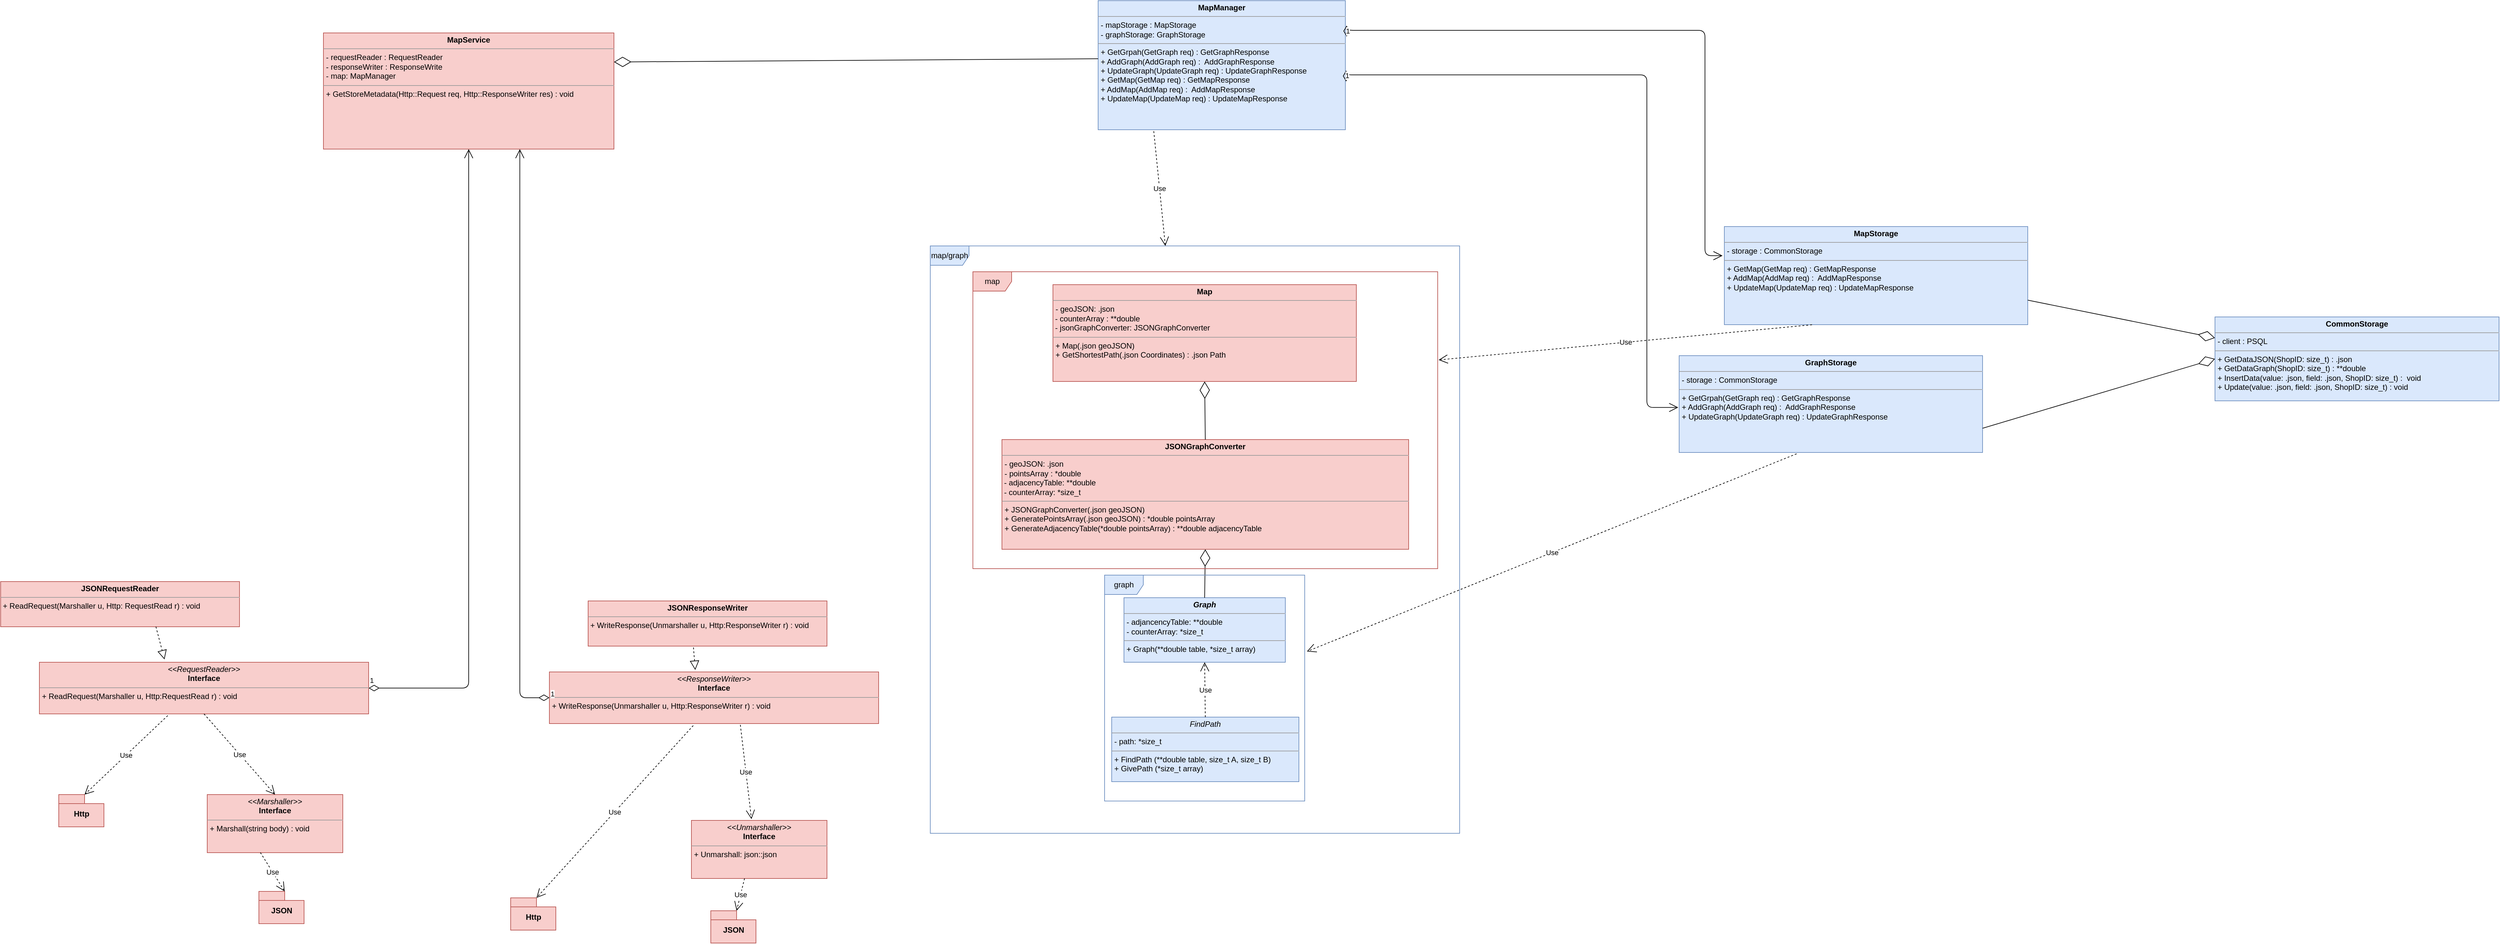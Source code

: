 <mxfile version="14.5.10" type="device"><diagram name="Page-1" id="b5b7bab2-c9e2-2cf4-8b2a-24fd1a2a6d21"><mxGraphModel dx="2858" dy="2263" grid="1" gridSize="10" guides="1" tooltips="1" connect="1" arrows="1" fold="1" page="1" pageScale="1" pageWidth="827" pageHeight="1169" background="#ffffff" math="0" shadow="0"><root><mxCell id="0"/><mxCell id="1" parent="0"/><mxCell id="KbCCZ2YqJpmAeG82BV2Z-10" value="&lt;p style=&quot;margin: 0px ; margin-top: 4px ; text-align: center&quot;&gt;&lt;b&gt;Map&lt;/b&gt;&lt;/p&gt;&lt;hr size=&quot;1&quot;&gt;&lt;p style=&quot;margin: 0px ; margin-left: 4px&quot;&gt;- geoJSON: .json&lt;/p&gt;&amp;nbsp;- counterArray : **double&lt;br&gt;&lt;div&gt;&amp;nbsp;- jsonGraphConverter: JSONGraphConverter&lt;/div&gt;&lt;hr size=&quot;1&quot;&gt;&lt;p style=&quot;margin: 0px ; margin-left: 4px&quot;&gt;+ Map(.json geoJSON)&lt;/p&gt;&lt;p style=&quot;margin: 0px ; margin-left: 4px&quot;&gt;+ GetShortestPath(.json Coordinates) : .json Path&lt;/p&gt;" style="verticalAlign=top;align=left;overflow=fill;fontSize=12;fontFamily=Helvetica;html=1;fillColor=#f8cecc;strokeColor=#b85450;" parent="1" vertex="1"><mxGeometry x="1460" y="90" width="470" height="150" as="geometry"/></mxCell><mxCell id="Y_rdiIeHzEeB5Z9RjWOA-10" style="edgeStyle=orthogonalEdgeStyle;rounded=0;orthogonalLoop=1;jettySize=auto;html=1;exitX=0.5;exitY=1;exitDx=0;exitDy=0;" parent="1" edge="1"><mxGeometry relative="1" as="geometry"><mxPoint x="1685" y="270" as="sourcePoint"/><mxPoint x="1685" y="270" as="targetPoint"/></mxGeometry></mxCell><mxCell id="Y_rdiIeHzEeB5Z9RjWOA-16" value="&lt;p style=&quot;margin: 0px ; margin-top: 4px ; text-align: center&quot;&gt;&lt;i&gt;&amp;lt;&amp;lt;RequestReader&amp;gt;&amp;gt;&lt;/i&gt;&lt;br&gt;&lt;b&gt;Interface&lt;/b&gt;&lt;/p&gt;&lt;hr size=&quot;1&quot;&gt;&lt;p style=&quot;margin: 0px ; margin-left: 4px&quot;&gt;&lt;span&gt;+ ReadRequest(Marshaller u, Http:RequestRead r) : void&lt;/span&gt;&lt;/p&gt;" style="verticalAlign=top;align=left;overflow=fill;fontSize=12;fontFamily=Helvetica;html=1;fillColor=#f8cecc;strokeColor=#b85450;" parent="1" vertex="1"><mxGeometry x="-110" y="675" width="510" height="80" as="geometry"/></mxCell><mxCell id="Y_rdiIeHzEeB5Z9RjWOA-17" value="Http" style="shape=folder;fontStyle=1;spacingTop=10;tabWidth=40;tabHeight=14;tabPosition=left;html=1;fillColor=#f8cecc;strokeColor=#b85450;" parent="1" vertex="1"><mxGeometry x="-80" y="880" width="70" height="50" as="geometry"/></mxCell><mxCell id="Y_rdiIeHzEeB5Z9RjWOA-18" value="JSON" style="shape=folder;fontStyle=1;spacingTop=10;tabWidth=40;tabHeight=14;tabPosition=left;html=1;fillColor=#f8cecc;strokeColor=#b85450;" parent="1" vertex="1"><mxGeometry x="230" y="1030" width="70" height="50" as="geometry"/></mxCell><mxCell id="Y_rdiIeHzEeB5Z9RjWOA-20" value="&lt;p style=&quot;margin: 0px ; margin-top: 4px ; text-align: center&quot;&gt;&lt;i&gt;&amp;lt;&amp;lt;Marshaller&amp;gt;&amp;gt;&lt;/i&gt;&lt;br&gt;&lt;b&gt;Interface&lt;/b&gt;&lt;/p&gt;&lt;hr size=&quot;1&quot;&gt;&lt;p style=&quot;margin: 0px ; margin-left: 4px&quot;&gt;&lt;span&gt;+ Marshall(string body) : void&lt;/span&gt;&lt;/p&gt;" style="verticalAlign=top;align=left;overflow=fill;fontSize=12;fontFamily=Helvetica;html=1;fillColor=#f8cecc;strokeColor=#b85450;" parent="1" vertex="1"><mxGeometry x="150" y="880" width="210" height="90" as="geometry"/></mxCell><mxCell id="Y_rdiIeHzEeB5Z9RjWOA-22" value="Use" style="endArrow=open;endSize=12;dashed=1;html=1;exitX=0.39;exitY=1.032;exitDx=0;exitDy=0;exitPerimeter=0;entryX=0;entryY=0;entryDx=40;entryDy=0;entryPerimeter=0;" parent="1" source="Y_rdiIeHzEeB5Z9RjWOA-16" target="Y_rdiIeHzEeB5Z9RjWOA-17" edge="1"><mxGeometry width="160" relative="1" as="geometry"><mxPoint x="100" y="1050" as="sourcePoint"/><mxPoint x="260" y="1050" as="targetPoint"/></mxGeometry></mxCell><mxCell id="Y_rdiIeHzEeB5Z9RjWOA-23" value="Use" style="endArrow=open;endSize=12;dashed=1;html=1;entryX=0;entryY=0;entryDx=40;entryDy=0;entryPerimeter=0;exitX=0.392;exitY=0.998;exitDx=0;exitDy=0;exitPerimeter=0;" parent="1" source="Y_rdiIeHzEeB5Z9RjWOA-20" target="Y_rdiIeHzEeB5Z9RjWOA-18" edge="1"><mxGeometry width="160" relative="1" as="geometry"><mxPoint x="100" y="1050" as="sourcePoint"/><mxPoint x="260" y="1050" as="targetPoint"/></mxGeometry></mxCell><mxCell id="Y_rdiIeHzEeB5Z9RjWOA-24" value="Use" style="endArrow=open;endSize=12;dashed=1;html=1;entryX=0.5;entryY=0;entryDx=0;entryDy=0;exitX=0.5;exitY=1;exitDx=0;exitDy=0;" parent="1" source="Y_rdiIeHzEeB5Z9RjWOA-16" target="Y_rdiIeHzEeB5Z9RjWOA-20" edge="1"><mxGeometry width="160" relative="1" as="geometry"><mxPoint x="100" y="1050" as="sourcePoint"/><mxPoint x="260" y="1050" as="targetPoint"/></mxGeometry></mxCell><mxCell id="Y_rdiIeHzEeB5Z9RjWOA-25" value="&lt;p style=&quot;margin: 0px ; margin-top: 4px ; text-align: center&quot;&gt;&lt;b&gt;JSONRequestReader&lt;/b&gt;&lt;/p&gt;&lt;hr size=&quot;1&quot;&gt;&lt;p style=&quot;margin: 0px ; margin-left: 4px&quot;&gt;&lt;/p&gt;&amp;nbsp;+ ReadRequest(Marshaller u, Http: RequestRead r) : void" style="verticalAlign=top;align=left;overflow=fill;fontSize=12;fontFamily=Helvetica;html=1;fillColor=#f8cecc;strokeColor=#b85450;" parent="1" vertex="1"><mxGeometry x="-170" y="550" width="370" height="70" as="geometry"/></mxCell><mxCell id="Y_rdiIeHzEeB5Z9RjWOA-27" value="" style="endArrow=block;dashed=1;endFill=0;endSize=12;html=1;exitX=0.65;exitY=0.998;exitDx=0;exitDy=0;exitPerimeter=0;entryX=0.38;entryY=-0.054;entryDx=0;entryDy=0;entryPerimeter=0;" parent="1" source="Y_rdiIeHzEeB5Z9RjWOA-25" target="Y_rdiIeHzEeB5Z9RjWOA-16" edge="1"><mxGeometry width="160" relative="1" as="geometry"><mxPoint x="170" y="750" as="sourcePoint"/><mxPoint x="330" y="750" as="targetPoint"/></mxGeometry></mxCell><mxCell id="Y_rdiIeHzEeB5Z9RjWOA-28" value="&lt;p style=&quot;margin: 0px ; margin-top: 4px ; text-align: center&quot;&gt;&lt;b&gt;MapService&lt;/b&gt;&lt;/p&gt;&lt;hr size=&quot;1&quot;&gt;&lt;p style=&quot;margin: 0px ; margin-left: 4px&quot;&gt;- requestReader : RequestReader&lt;/p&gt;&lt;p style=&quot;margin: 0px ; margin-left: 4px&quot;&gt;- responseWriter : ResponseWrite&lt;/p&gt;&lt;p style=&quot;margin: 0px ; margin-left: 4px&quot;&gt;- map: MapManager&lt;/p&gt;&lt;hr size=&quot;1&quot;&gt;&lt;p style=&quot;margin: 0px ; margin-left: 4px&quot;&gt;+ GetStoreMetadata(Http::Request req, Http::ResponseWriter res) : void&lt;/p&gt;&lt;p style=&quot;margin: 0px ; margin-left: 4px&quot;&gt;&lt;br&gt;&lt;/p&gt;" style="verticalAlign=top;align=left;overflow=fill;fontSize=12;fontFamily=Helvetica;html=1;fillColor=#f8cecc;strokeColor=#b85450;" parent="1" vertex="1"><mxGeometry x="330" y="-300" width="450" height="180" as="geometry"/></mxCell><mxCell id="Y_rdiIeHzEeB5Z9RjWOA-29" value="&lt;p style=&quot;margin: 0px ; margin-top: 4px ; text-align: center&quot;&gt;&lt;i&gt;&amp;lt;&amp;lt;ResponseWriter&amp;gt;&amp;gt;&lt;/i&gt;&lt;br&gt;&lt;b&gt;Interface&lt;/b&gt;&lt;/p&gt;&lt;hr size=&quot;1&quot;&gt;&lt;p style=&quot;margin: 0px ; margin-left: 4px&quot;&gt;&lt;span&gt;+ WriteResponse(Unmarshaller u, Http:ResponseWriter r) : void&lt;/span&gt;&lt;/p&gt;" style="verticalAlign=top;align=left;overflow=fill;fontSize=12;fontFamily=Helvetica;html=1;fillColor=#f8cecc;strokeColor=#b85450;" parent="1" vertex="1"><mxGeometry x="680" y="690" width="510" height="80" as="geometry"/></mxCell><mxCell id="Y_rdiIeHzEeB5Z9RjWOA-30" value="Http" style="shape=folder;fontStyle=1;spacingTop=10;tabWidth=40;tabHeight=14;tabPosition=left;html=1;fillColor=#f8cecc;strokeColor=#b85450;" parent="1" vertex="1"><mxGeometry x="620" y="1040" width="70" height="50" as="geometry"/></mxCell><mxCell id="Y_rdiIeHzEeB5Z9RjWOA-31" value="JSON" style="shape=folder;fontStyle=1;spacingTop=10;tabWidth=40;tabHeight=14;tabPosition=left;html=1;fillColor=#f8cecc;strokeColor=#b85450;" parent="1" vertex="1"><mxGeometry x="930" y="1060" width="70" height="50" as="geometry"/></mxCell><mxCell id="Y_rdiIeHzEeB5Z9RjWOA-32" value="&lt;p style=&quot;margin: 0px ; margin-top: 4px ; text-align: center&quot;&gt;&lt;i&gt;&amp;lt;&amp;lt;Unmarshaller&amp;gt;&amp;gt;&lt;/i&gt;&lt;br&gt;&lt;b&gt;Interface&lt;/b&gt;&lt;/p&gt;&lt;hr size=&quot;1&quot;&gt;&lt;p style=&quot;margin: 0px ; margin-left: 4px&quot;&gt;&lt;span&gt;+ Unmarshall: json::json&lt;/span&gt;&lt;/p&gt;" style="verticalAlign=top;align=left;overflow=fill;fontSize=12;fontFamily=Helvetica;html=1;fillColor=#f8cecc;strokeColor=#b85450;" parent="1" vertex="1"><mxGeometry x="900" y="920" width="210" height="90" as="geometry"/></mxCell><mxCell id="Y_rdiIeHzEeB5Z9RjWOA-33" value="Use" style="endArrow=open;endSize=12;dashed=1;html=1;entryX=0;entryY=0;entryDx=40;entryDy=0;entryPerimeter=0;exitX=0.392;exitY=0.998;exitDx=0;exitDy=0;exitPerimeter=0;" parent="1" source="Y_rdiIeHzEeB5Z9RjWOA-32" target="Y_rdiIeHzEeB5Z9RjWOA-31" edge="1"><mxGeometry width="160" relative="1" as="geometry"><mxPoint x="790" y="1019" as="sourcePoint"/><mxPoint x="950" y="1019" as="targetPoint"/></mxGeometry></mxCell><mxCell id="Y_rdiIeHzEeB5Z9RjWOA-34" value="Use" style="endArrow=open;endSize=12;dashed=1;html=1;exitX=0.437;exitY=1.038;exitDx=0;exitDy=0;exitPerimeter=0;entryX=0;entryY=0;entryDx=40;entryDy=0;entryPerimeter=0;" parent="1" source="Y_rdiIeHzEeB5Z9RjWOA-29" target="Y_rdiIeHzEeB5Z9RjWOA-30" edge="1"><mxGeometry width="160" relative="1" as="geometry"><mxPoint x="290" y="890" as="sourcePoint"/><mxPoint x="450" y="890" as="targetPoint"/></mxGeometry></mxCell><mxCell id="Y_rdiIeHzEeB5Z9RjWOA-35" value="Use" style="endArrow=open;endSize=12;dashed=1;html=1;exitX=0.58;exitY=1.025;exitDx=0;exitDy=0;exitPerimeter=0;entryX=0.443;entryY=-0.022;entryDx=0;entryDy=0;entryPerimeter=0;" parent="1" source="Y_rdiIeHzEeB5Z9RjWOA-29" target="Y_rdiIeHzEeB5Z9RjWOA-32" edge="1"><mxGeometry width="160" relative="1" as="geometry"><mxPoint x="290" y="890" as="sourcePoint"/><mxPoint x="450" y="890" as="targetPoint"/></mxGeometry></mxCell><mxCell id="Y_rdiIeHzEeB5Z9RjWOA-36" value="&lt;p style=&quot;margin: 0px ; margin-top: 4px ; text-align: center&quot;&gt;&lt;b&gt;JSONResponseWriter&lt;/b&gt;&lt;/p&gt;&lt;hr size=&quot;1&quot;&gt;&lt;p style=&quot;margin: 0px ; margin-left: 4px&quot;&gt;&lt;/p&gt;&amp;nbsp;+ WriteResponse(Unmarshaller u, Http:ResponseWriter r) : void" style="verticalAlign=top;align=left;overflow=fill;fontSize=12;fontFamily=Helvetica;html=1;fillColor=#f8cecc;strokeColor=#b85450;" parent="1" vertex="1"><mxGeometry x="740" y="580" width="370" height="70" as="geometry"/></mxCell><mxCell id="Y_rdiIeHzEeB5Z9RjWOA-37" value="" style="endArrow=block;dashed=1;endFill=0;endSize=12;html=1;entryX=0.443;entryY=-0.037;entryDx=0;entryDy=0;entryPerimeter=0;exitX=0.441;exitY=1.029;exitDx=0;exitDy=0;exitPerimeter=0;" parent="1" source="Y_rdiIeHzEeB5Z9RjWOA-36" target="Y_rdiIeHzEeB5Z9RjWOA-29" edge="1"><mxGeometry width="160" relative="1" as="geometry"><mxPoint x="250" y="630" as="sourcePoint"/><mxPoint x="410" y="630" as="targetPoint"/></mxGeometry></mxCell><mxCell id="Y_rdiIeHzEeB5Z9RjWOA-40" value="1" style="endArrow=open;html=1;endSize=12;startArrow=diamondThin;startSize=14;startFill=0;edgeStyle=orthogonalEdgeStyle;align=left;verticalAlign=bottom;entryX=0.5;entryY=1;entryDx=0;entryDy=0;exitX=1;exitY=0.5;exitDx=0;exitDy=0;" parent="1" source="Y_rdiIeHzEeB5Z9RjWOA-16" target="Y_rdiIeHzEeB5Z9RjWOA-28" edge="1"><mxGeometry x="-1" y="3" relative="1" as="geometry"><mxPoint x="180" y="609" as="sourcePoint"/><mxPoint x="340" y="609" as="targetPoint"/></mxGeometry></mxCell><mxCell id="Y_rdiIeHzEeB5Z9RjWOA-41" value="1" style="endArrow=open;html=1;endSize=12;startArrow=diamondThin;startSize=14;startFill=0;edgeStyle=orthogonalEdgeStyle;align=left;verticalAlign=bottom;exitX=0;exitY=0.5;exitDx=0;exitDy=0;entryX=0.676;entryY=1;entryDx=0;entryDy=0;entryPerimeter=0;" parent="1" source="Y_rdiIeHzEeB5Z9RjWOA-29" target="Y_rdiIeHzEeB5Z9RjWOA-28" edge="1"><mxGeometry x="-1" y="3" relative="1" as="geometry"><mxPoint x="360" y="570" as="sourcePoint"/><mxPoint x="520" y="570" as="targetPoint"/></mxGeometry></mxCell><mxCell id="Y_rdiIeHzEeB5Z9RjWOA-42" value="&lt;p style=&quot;margin: 0px ; margin-top: 4px ; text-align: center&quot;&gt;&lt;b&gt;JSONGraphConverter&lt;/b&gt;&lt;/p&gt;&lt;hr size=&quot;1&quot;&gt;&lt;p style=&quot;margin: 0px ; margin-left: 4px&quot;&gt;- geoJSON: .json&lt;/p&gt;&lt;p style=&quot;margin: 0px 0px 0px 4px&quot;&gt;- pointsArray : *double&lt;/p&gt;&lt;p style=&quot;margin: 0px ; margin-left: 4px&quot;&gt;&lt;/p&gt;&lt;div&gt;&amp;nbsp;- adjacencyTable: **double&lt;/div&gt;&lt;div&gt;&amp;nbsp;- counterArray: *size_t&lt;/div&gt;&lt;hr size=&quot;1&quot;&gt;&lt;p style=&quot;margin: 0px 0px 0px 4px&quot;&gt;+ JSONGraphConverter(.json geoJSON)&lt;/p&gt;&lt;p style=&quot;margin: 0px 0px 0px 4px&quot;&gt;+ GeneratePointsArray(.json geoJSON) : *double pointsArray&lt;/p&gt;&lt;p style=&quot;margin: 0px ; margin-left: 4px&quot;&gt;+ GenerateAdjacencyTable(*double pointsArray) : **double adjacencyTable&lt;br&gt;&lt;/p&gt;&lt;p style=&quot;margin: 0px ; margin-left: 4px&quot;&gt;&lt;br&gt;&lt;/p&gt;" style="verticalAlign=top;align=left;overflow=fill;fontSize=12;fontFamily=Helvetica;html=1;fillColor=#f8cecc;strokeColor=#b85450;" parent="1" vertex="1"><mxGeometry x="1381" y="330" width="630" height="170" as="geometry"/></mxCell><mxCell id="Y_rdiIeHzEeB5Z9RjWOA-47" value="" style="endArrow=diamondThin;endFill=0;endSize=24;html=1;entryX=0.5;entryY=1;entryDx=0;entryDy=0;exitX=0.5;exitY=0;exitDx=0;exitDy=0;" parent="1" source="Y_rdiIeHzEeB5Z9RjWOA-42" target="KbCCZ2YqJpmAeG82BV2Z-10" edge="1"><mxGeometry width="160" relative="1" as="geometry"><mxPoint x="860" y="860" as="sourcePoint"/><mxPoint x="1020" y="860" as="targetPoint"/></mxGeometry></mxCell><mxCell id="vIf2udGMwOb1GIzbj4xU-2" value="&lt;p style=&quot;margin: 0px ; margin-top: 4px ; text-align: center&quot;&gt;&lt;i&gt;&lt;b&gt;Graph&lt;/b&gt;&lt;/i&gt;&lt;br&gt;&lt;/p&gt;&lt;hr size=&quot;1&quot;&gt;&lt;p style=&quot;margin: 0px ; margin-left: 4px&quot;&gt;- adjancencyTable: **double&lt;br&gt;- counterArray: *size_t&lt;/p&gt;&lt;hr size=&quot;1&quot;&gt;&lt;p style=&quot;margin: 0px ; margin-left: 4px&quot;&gt;+ Graph(**double table, *size_t array)&lt;br&gt;&lt;/p&gt;" style="verticalAlign=top;align=left;overflow=fill;fontSize=12;fontFamily=Helvetica;html=1;rounded=0;shadow=0;comic=0;labelBackgroundColor=none;strokeWidth=1;fillColor=#dae8fc;strokeColor=#6c8ebf;" parent="1" vertex="1"><mxGeometry x="1570" y="575" width="250" height="100" as="geometry"/></mxCell><mxCell id="vIf2udGMwOb1GIzbj4xU-3" style="edgeStyle=orthogonalEdgeStyle;rounded=0;orthogonalLoop=1;jettySize=auto;html=1;exitX=0.5;exitY=1;exitDx=0;exitDy=0;fillColor=#f8cecc;strokeColor=#b85450;" parent="1" edge="1"><mxGeometry relative="1" as="geometry"><mxPoint x="1495" y="180" as="sourcePoint"/><mxPoint x="1495" y="180" as="targetPoint"/></mxGeometry></mxCell><mxCell id="vIf2udGMwOb1GIzbj4xU-11" value="" style="endArrow=diamondThin;endFill=0;endSize=24;html=1;entryX=0.5;entryY=1;entryDx=0;entryDy=0;exitX=0.5;exitY=0;exitDx=0;exitDy=0;" parent="1" source="vIf2udGMwOb1GIzbj4xU-2" target="Y_rdiIeHzEeB5Z9RjWOA-42" edge="1"><mxGeometry width="160" relative="1" as="geometry"><mxPoint x="1480" y="772.5" as="sourcePoint"/><mxPoint x="1480" y="690" as="targetPoint"/></mxGeometry></mxCell><mxCell id="vIf2udGMwOb1GIzbj4xU-15" value="&lt;p style=&quot;margin: 0px ; margin-top: 4px ; text-align: center&quot;&gt;&lt;i&gt;FindPath&lt;/i&gt;&lt;br&gt;&lt;/p&gt;&lt;hr size=&quot;1&quot;&gt;&lt;p style=&quot;margin: 0px ; margin-left: 4px&quot;&gt;- path: *size_t&lt;br&gt;&lt;/p&gt;&lt;hr size=&quot;1&quot;&gt;&lt;p style=&quot;margin: 0px ; margin-left: 4px&quot;&gt;+ FindPath (**double table, size_t A, size_t B)&lt;/p&gt;&lt;p style=&quot;margin: 0px ; margin-left: 4px&quot;&gt;+ GivePath (*size_t array)&lt;br&gt;&lt;/p&gt;" style="verticalAlign=top;align=left;overflow=fill;fontSize=12;fontFamily=Helvetica;html=1;rounded=0;shadow=0;comic=0;labelBackgroundColor=none;strokeWidth=1;fillColor=#dae8fc;strokeColor=#6c8ebf;" parent="1" vertex="1"><mxGeometry x="1551" y="760" width="290" height="100" as="geometry"/></mxCell><mxCell id="vIf2udGMwOb1GIzbj4xU-16" value="Use" style="endArrow=open;endSize=12;dashed=1;html=1;exitX=0.5;exitY=0;exitDx=0;exitDy=0;entryX=0.5;entryY=1;entryDx=0;entryDy=0;" parent="1" source="vIf2udGMwOb1GIzbj4xU-15" target="vIf2udGMwOb1GIzbj4xU-2" edge="1"><mxGeometry width="160" relative="1" as="geometry"><mxPoint x="490" y="360" as="sourcePoint"/><mxPoint x="1251" y="148.75" as="targetPoint"/></mxGeometry></mxCell><mxCell id="ifjvIvWLu6eWJ-ZuLwBp-1" value="map" style="shape=umlFrame;whiteSpace=wrap;html=1;fillColor=#f8cecc;strokeColor=#b85450;" parent="1" vertex="1"><mxGeometry x="1336" y="70" width="720" height="460" as="geometry"/></mxCell><mxCell id="ifjvIvWLu6eWJ-ZuLwBp-3" value="graph" style="shape=umlFrame;whiteSpace=wrap;html=1;fillColor=#dae8fc;strokeColor=#6c8ebf;" parent="1" vertex="1"><mxGeometry x="1540" y="540" width="310" height="350" as="geometry"/></mxCell><mxCell id="ifjvIvWLu6eWJ-ZuLwBp-4" value="map/graph" style="shape=umlFrame;whiteSpace=wrap;html=1;fillColor=#dae8fc;strokeColor=#6c8ebf;" parent="1" vertex="1"><mxGeometry x="1270" y="30" width="820" height="910" as="geometry"/></mxCell><mxCell id="ifjvIvWLu6eWJ-ZuLwBp-5" value="&lt;p style=&quot;margin: 0px ; margin-top: 4px ; text-align: center&quot;&gt;&lt;b&gt;MapStorage&lt;/b&gt;&lt;/p&gt;&lt;hr size=&quot;1&quot;&gt;&lt;p style=&quot;margin: 0px ; margin-left: 4px&quot;&gt;- storage : CommonStorage&lt;/p&gt;&lt;hr size=&quot;1&quot;&gt;&lt;p style=&quot;margin: 0px ; margin-left: 4px&quot;&gt;+ GetMap(GetMap req) : GetMapResponse&amp;nbsp;&amp;nbsp;&lt;/p&gt;&lt;p style=&quot;margin: 0px ; margin-left: 4px&quot;&gt;+ AddMap(AddMap req) :&amp;nbsp; AddMapResponse&lt;/p&gt;&lt;p style=&quot;margin: 0px ; margin-left: 4px&quot;&gt;+ UpdateMap(UpdateMap req) : UpdateMapResponse&lt;/p&gt;" style="verticalAlign=top;align=left;overflow=fill;fontSize=12;fontFamily=Helvetica;html=1;fillColor=#dae8fc;strokeColor=#6c8ebf;" parent="1" vertex="1"><mxGeometry x="2500" width="470" height="152" as="geometry"/></mxCell><mxCell id="ifjvIvWLu6eWJ-ZuLwBp-8" value="&lt;p style=&quot;margin: 0px ; margin-top: 4px ; text-align: center&quot;&gt;&lt;b&gt;CommonStorage&lt;/b&gt;&lt;/p&gt;&lt;hr size=&quot;1&quot;&gt;&lt;p style=&quot;margin: 0px ; margin-left: 4px&quot;&gt;- client : PSQL&amp;nbsp;&lt;/p&gt;&lt;hr size=&quot;1&quot;&gt;&lt;p style=&quot;margin: 0px 0px 0px 4px&quot;&gt;+ GetDataJSON(ShopID: size_t) : .json&lt;/p&gt;&lt;p style=&quot;margin: 0px 0px 0px 4px&quot;&gt;+ GetDataGraph(ShopID: size_t) : **double&lt;/p&gt;&lt;p style=&quot;margin: 0px 0px 0px 4px&quot;&gt;&lt;span&gt;+ InsertData(value: .json, field: .json, ShopID: size_t) :&amp;nbsp;&lt;/span&gt;&lt;span&gt;&amp;nbsp;void&lt;/span&gt;&lt;/p&gt;&lt;p style=&quot;margin: 0px 0px 0px 4px&quot;&gt;+ Update(value: .json, field: .json, ShopID: size_t) : void&lt;/p&gt;" style="verticalAlign=top;align=left;overflow=fill;fontSize=12;fontFamily=Helvetica;html=1;fillColor=#dae8fc;strokeColor=#6c8ebf;" parent="1" vertex="1"><mxGeometry x="3260" y="140" width="440" height="130" as="geometry"/></mxCell><mxCell id="ifjvIvWLu6eWJ-ZuLwBp-9" value="&lt;p style=&quot;margin: 0px ; margin-top: 4px ; text-align: center&quot;&gt;&lt;b&gt;GraphStorage&lt;/b&gt;&lt;/p&gt;&lt;hr size=&quot;1&quot;&gt;&lt;p style=&quot;margin: 0px ; margin-left: 4px&quot;&gt;- storage : CommonStorage&lt;/p&gt;&lt;hr size=&quot;1&quot;&gt;&lt;p style=&quot;margin: 0px 0px 0px 4px&quot;&gt;+ GetGrpah(GetGraph req) : GetGraphResponse&amp;nbsp;&amp;nbsp;&lt;/p&gt;&lt;p style=&quot;margin: 0px 0px 0px 4px&quot;&gt;+ AddGraph(AddGraph req) :&amp;nbsp; AddGraphResponse&lt;/p&gt;&lt;p style=&quot;margin: 0px 0px 0px 4px&quot;&gt;+ UpdateGraph(UpdateGraph req) : UpdateGraphResponse&lt;/p&gt;&lt;p style=&quot;margin: 0px ; margin-left: 4px&quot;&gt;&lt;br&gt;&lt;/p&gt;" style="verticalAlign=top;align=left;overflow=fill;fontSize=12;fontFamily=Helvetica;html=1;fillColor=#dae8fc;strokeColor=#6c8ebf;" parent="1" vertex="1"><mxGeometry x="2430" y="200" width="470" height="150" as="geometry"/></mxCell><mxCell id="ifjvIvWLu6eWJ-ZuLwBp-10" value="&lt;p style=&quot;margin: 0px ; margin-top: 4px ; text-align: center&quot;&gt;&lt;b&gt;MapManager&lt;/b&gt;&lt;/p&gt;&lt;hr size=&quot;1&quot;&gt;&lt;p style=&quot;margin: 0px ; margin-left: 4px&quot;&gt;- mapStorage : MapStorage&lt;/p&gt;&lt;p style=&quot;margin: 0px ; margin-left: 4px&quot;&gt;- graphStorage: GraphStorage&lt;/p&gt;&lt;hr size=&quot;1&quot;&gt;&lt;p style=&quot;margin: 0px 0px 0px 4px&quot;&gt;+ GetGrpah(GetGraph req) : GetGraphResponse&amp;nbsp;&amp;nbsp;&lt;/p&gt;&lt;p style=&quot;margin: 0px 0px 0px 4px&quot;&gt;+ AddGraph(AddGraph req) :&amp;nbsp; AddGraphResponse&lt;/p&gt;&lt;p style=&quot;margin: 0px 0px 0px 4px&quot;&gt;+ UpdateGraph(UpdateGraph req) : UpdateGraphResponse&lt;/p&gt;&lt;p style=&quot;margin: 0px 0px 0px 4px&quot;&gt;+ GetMap(GetMap req) : GetMapResponse&amp;nbsp;&amp;nbsp;&lt;/p&gt;&lt;p style=&quot;margin: 0px 0px 0px 4px&quot;&gt;+ AddMap(AddMap req) :&amp;nbsp; AddMapResponse&lt;/p&gt;&lt;p style=&quot;margin: 0px 0px 0px 4px&quot;&gt;+ UpdateMap(UpdateMap req) : UpdateMapResponse&lt;/p&gt;" style="verticalAlign=top;align=left;overflow=fill;fontSize=12;fontFamily=Helvetica;html=1;fillColor=#dae8fc;strokeColor=#6c8ebf;" parent="1" vertex="1"><mxGeometry x="1530" y="-350" width="383" height="200" as="geometry"/></mxCell><mxCell id="ifjvIvWLu6eWJ-ZuLwBp-11" value="1" style="endArrow=open;html=1;endSize=12;startArrow=diamondThin;startSize=14;startFill=0;edgeStyle=orthogonalEdgeStyle;align=left;verticalAlign=bottom;exitX=1.005;exitY=0.278;exitDx=0;exitDy=0;exitPerimeter=0;entryX=-0.006;entryY=0.297;entryDx=0;entryDy=0;entryPerimeter=0;" parent="1" source="ifjvIvWLu6eWJ-ZuLwBp-10" target="ifjvIvWLu6eWJ-ZuLwBp-5" edge="1"><mxGeometry x="-1" y="3" relative="1" as="geometry"><mxPoint x="2400" y="-220" as="sourcePoint"/><mxPoint x="2560" y="-220" as="targetPoint"/><Array as="points"><mxPoint x="2470" y="-304"/><mxPoint x="2470" y="45"/></Array></mxGeometry></mxCell><mxCell id="ifjvIvWLu6eWJ-ZuLwBp-12" value="1" style="endArrow=open;html=1;endSize=12;startArrow=diamondThin;startSize=14;startFill=0;edgeStyle=orthogonalEdgeStyle;align=left;verticalAlign=bottom;exitX=1.003;exitY=0.626;exitDx=0;exitDy=0;exitPerimeter=0;entryX=-0.003;entryY=0.535;entryDx=0;entryDy=0;entryPerimeter=0;" parent="1" source="ifjvIvWLu6eWJ-ZuLwBp-10" target="ifjvIvWLu6eWJ-ZuLwBp-9" edge="1"><mxGeometry x="-1" y="3" relative="1" as="geometry"><mxPoint x="2380" y="-100" as="sourcePoint"/><mxPoint x="2540" y="-100" as="targetPoint"/><Array as="points"><mxPoint x="2380" y="-235"/><mxPoint x="2380" y="280"/></Array></mxGeometry></mxCell><mxCell id="ifjvIvWLu6eWJ-ZuLwBp-13" value="" style="endArrow=diamondThin;endFill=0;endSize=24;html=1;entryX=1;entryY=0.25;entryDx=0;entryDy=0;exitX=0;exitY=0.45;exitDx=0;exitDy=0;exitPerimeter=0;" parent="1" source="ifjvIvWLu6eWJ-ZuLwBp-10" target="Y_rdiIeHzEeB5Z9RjWOA-28" edge="1"><mxGeometry width="160" relative="1" as="geometry"><mxPoint x="1480" y="-70" as="sourcePoint"/><mxPoint x="1640" y="-70" as="targetPoint"/></mxGeometry></mxCell><mxCell id="ifjvIvWLu6eWJ-ZuLwBp-14" value="Use" style="endArrow=open;endSize=12;dashed=1;html=1;exitX=0.225;exitY=1.011;exitDx=0;exitDy=0;exitPerimeter=0;" parent="1" source="ifjvIvWLu6eWJ-ZuLwBp-10" target="ifjvIvWLu6eWJ-ZuLwBp-4" edge="1"><mxGeometry width="160" relative="1" as="geometry"><mxPoint x="1570" y="-110" as="sourcePoint"/><mxPoint x="1730" y="-110" as="targetPoint"/></mxGeometry></mxCell><mxCell id="ifjvIvWLu6eWJ-ZuLwBp-15" value="Use" style="endArrow=open;endSize=12;dashed=1;html=1;exitX=0.289;exitY=1.001;exitDx=0;exitDy=0;exitPerimeter=0;entryX=1.002;entryY=0.297;entryDx=0;entryDy=0;entryPerimeter=0;" parent="1" source="ifjvIvWLu6eWJ-ZuLwBp-5" target="ifjvIvWLu6eWJ-ZuLwBp-1" edge="1"><mxGeometry width="160" relative="1" as="geometry"><mxPoint x="1920" y="170" as="sourcePoint"/><mxPoint x="1990" y="-10" as="targetPoint"/></mxGeometry></mxCell><mxCell id="ifjvIvWLu6eWJ-ZuLwBp-16" value="Use" style="endArrow=open;endSize=12;dashed=1;html=1;exitX=0.387;exitY=1.014;exitDx=0;exitDy=0;exitPerimeter=0;entryX=1.011;entryY=0.338;entryDx=0;entryDy=0;entryPerimeter=0;" parent="1" source="ifjvIvWLu6eWJ-ZuLwBp-9" target="ifjvIvWLu6eWJ-ZuLwBp-3" edge="1"><mxGeometry width="160" relative="1" as="geometry"><mxPoint x="1920" y="170" as="sourcePoint"/><mxPoint x="2260" y="670" as="targetPoint"/></mxGeometry></mxCell><mxCell id="ifjvIvWLu6eWJ-ZuLwBp-17" value="" style="endArrow=diamondThin;endFill=0;endSize=24;html=1;entryX=0;entryY=0.25;entryDx=0;entryDy=0;exitX=1;exitY=0.75;exitDx=0;exitDy=0;" parent="1" source="ifjvIvWLu6eWJ-ZuLwBp-5" target="ifjvIvWLu6eWJ-ZuLwBp-8" edge="1"><mxGeometry width="160" relative="1" as="geometry"><mxPoint x="2640" y="110" as="sourcePoint"/><mxPoint x="2800" y="110" as="targetPoint"/></mxGeometry></mxCell><mxCell id="ifjvIvWLu6eWJ-ZuLwBp-18" value="" style="endArrow=diamondThin;endFill=0;endSize=24;html=1;entryX=0;entryY=0.5;entryDx=0;entryDy=0;exitX=1;exitY=0.75;exitDx=0;exitDy=0;" parent="1" source="ifjvIvWLu6eWJ-ZuLwBp-9" target="ifjvIvWLu6eWJ-ZuLwBp-8" edge="1"><mxGeometry width="160" relative="1" as="geometry"><mxPoint x="2640" y="110" as="sourcePoint"/><mxPoint x="2800" y="110" as="targetPoint"/></mxGeometry></mxCell></root></mxGraphModel></diagram></mxfile>